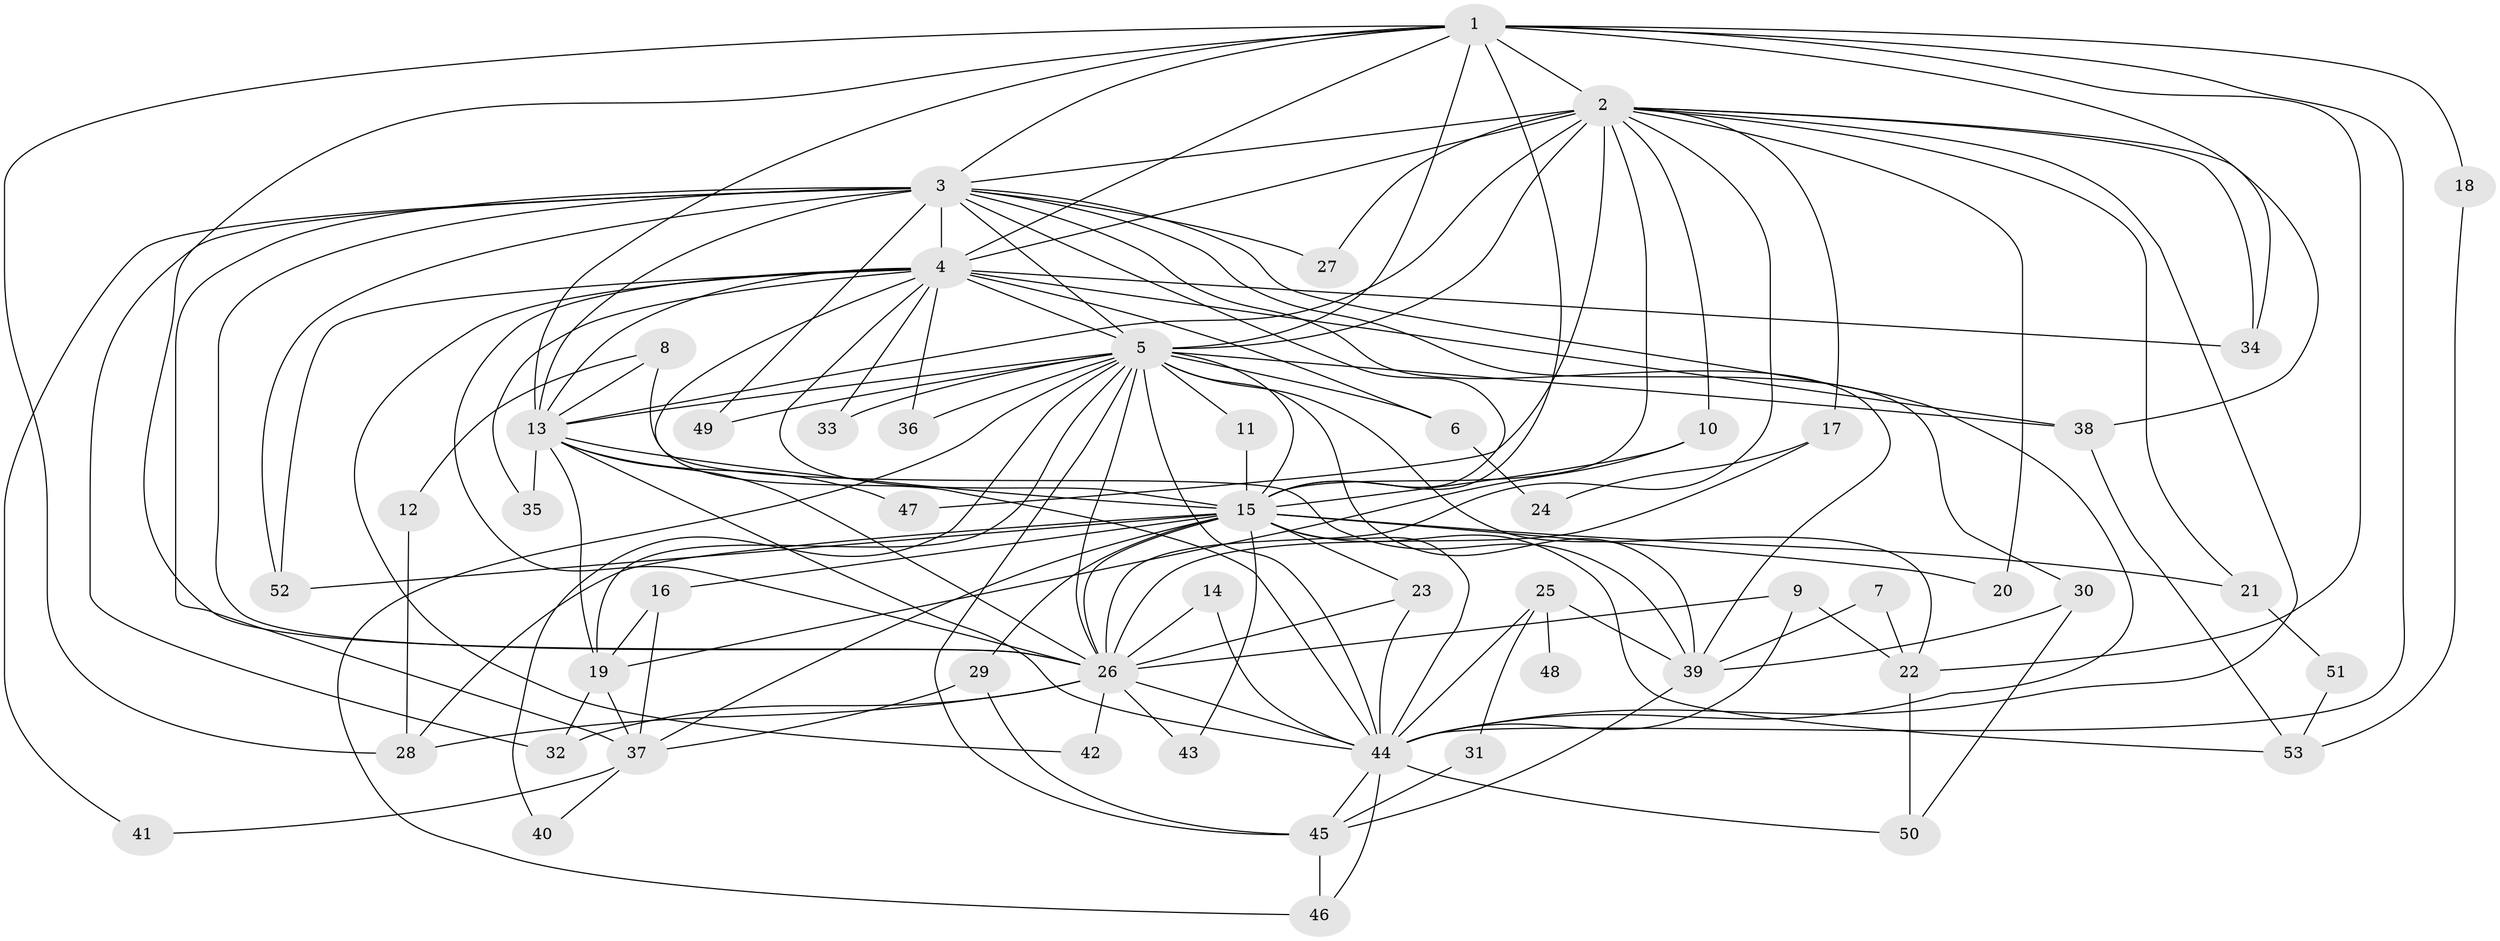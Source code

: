 // original degree distribution, {25: 0.011363636363636364, 12: 0.011363636363636364, 17: 0.011363636363636364, 20: 0.011363636363636364, 18: 0.011363636363636364, 16: 0.011363636363636364, 21: 0.022727272727272728, 24: 0.011363636363636364, 13: 0.011363636363636364, 3: 0.25, 6: 0.022727272727272728, 2: 0.5227272727272727, 4: 0.03409090909090909, 7: 0.022727272727272728, 9: 0.011363636363636364, 5: 0.022727272727272728}
// Generated by graph-tools (version 1.1) at 2025/36/03/04/25 23:36:24]
// undirected, 53 vertices, 137 edges
graph export_dot {
  node [color=gray90,style=filled];
  1;
  2;
  3;
  4;
  5;
  6;
  7;
  8;
  9;
  10;
  11;
  12;
  13;
  14;
  15;
  16;
  17;
  18;
  19;
  20;
  21;
  22;
  23;
  24;
  25;
  26;
  27;
  28;
  29;
  30;
  31;
  32;
  33;
  34;
  35;
  36;
  37;
  38;
  39;
  40;
  41;
  42;
  43;
  44;
  45;
  46;
  47;
  48;
  49;
  50;
  51;
  52;
  53;
  1 -- 2 [weight=2.0];
  1 -- 3 [weight=1.0];
  1 -- 4 [weight=1.0];
  1 -- 5 [weight=1.0];
  1 -- 13 [weight=1.0];
  1 -- 15 [weight=1.0];
  1 -- 18 [weight=1.0];
  1 -- 22 [weight=1.0];
  1 -- 26 [weight=1.0];
  1 -- 28 [weight=1.0];
  1 -- 34 [weight=1.0];
  1 -- 44 [weight=1.0];
  2 -- 3 [weight=2.0];
  2 -- 4 [weight=3.0];
  2 -- 5 [weight=3.0];
  2 -- 10 [weight=1.0];
  2 -- 13 [weight=2.0];
  2 -- 15 [weight=3.0];
  2 -- 17 [weight=1.0];
  2 -- 20 [weight=1.0];
  2 -- 21 [weight=2.0];
  2 -- 26 [weight=3.0];
  2 -- 27 [weight=1.0];
  2 -- 34 [weight=1.0];
  2 -- 38 [weight=1.0];
  2 -- 44 [weight=2.0];
  2 -- 47 [weight=2.0];
  3 -- 4 [weight=1.0];
  3 -- 5 [weight=1.0];
  3 -- 13 [weight=2.0];
  3 -- 15 [weight=1.0];
  3 -- 26 [weight=1.0];
  3 -- 27 [weight=1.0];
  3 -- 30 [weight=1.0];
  3 -- 32 [weight=1.0];
  3 -- 37 [weight=1.0];
  3 -- 39 [weight=1.0];
  3 -- 41 [weight=1.0];
  3 -- 44 [weight=1.0];
  3 -- 49 [weight=2.0];
  3 -- 52 [weight=1.0];
  4 -- 5 [weight=1.0];
  4 -- 6 [weight=1.0];
  4 -- 13 [weight=1.0];
  4 -- 15 [weight=1.0];
  4 -- 26 [weight=1.0];
  4 -- 33 [weight=1.0];
  4 -- 34 [weight=1.0];
  4 -- 35 [weight=1.0];
  4 -- 36 [weight=1.0];
  4 -- 38 [weight=1.0];
  4 -- 42 [weight=1.0];
  4 -- 44 [weight=1.0];
  4 -- 52 [weight=1.0];
  5 -- 6 [weight=1.0];
  5 -- 11 [weight=1.0];
  5 -- 13 [weight=2.0];
  5 -- 15 [weight=1.0];
  5 -- 19 [weight=1.0];
  5 -- 22 [weight=1.0];
  5 -- 26 [weight=1.0];
  5 -- 33 [weight=1.0];
  5 -- 36 [weight=1.0];
  5 -- 38 [weight=1.0];
  5 -- 39 [weight=1.0];
  5 -- 40 [weight=1.0];
  5 -- 44 [weight=1.0];
  5 -- 45 [weight=1.0];
  5 -- 46 [weight=1.0];
  5 -- 49 [weight=1.0];
  6 -- 24 [weight=1.0];
  7 -- 22 [weight=1.0];
  7 -- 39 [weight=1.0];
  8 -- 12 [weight=1.0];
  8 -- 13 [weight=1.0];
  8 -- 39 [weight=1.0];
  9 -- 22 [weight=1.0];
  9 -- 26 [weight=1.0];
  9 -- 44 [weight=1.0];
  10 -- 15 [weight=1.0];
  10 -- 19 [weight=1.0];
  11 -- 15 [weight=1.0];
  12 -- 28 [weight=1.0];
  13 -- 15 [weight=1.0];
  13 -- 19 [weight=1.0];
  13 -- 26 [weight=1.0];
  13 -- 35 [weight=1.0];
  13 -- 44 [weight=1.0];
  13 -- 47 [weight=1.0];
  14 -- 26 [weight=2.0];
  14 -- 44 [weight=1.0];
  15 -- 16 [weight=1.0];
  15 -- 20 [weight=1.0];
  15 -- 21 [weight=1.0];
  15 -- 23 [weight=1.0];
  15 -- 26 [weight=1.0];
  15 -- 28 [weight=1.0];
  15 -- 29 [weight=1.0];
  15 -- 37 [weight=1.0];
  15 -- 43 [weight=1.0];
  15 -- 44 [weight=1.0];
  15 -- 52 [weight=1.0];
  15 -- 53 [weight=2.0];
  16 -- 19 [weight=1.0];
  16 -- 37 [weight=1.0];
  17 -- 24 [weight=1.0];
  17 -- 26 [weight=1.0];
  18 -- 53 [weight=1.0];
  19 -- 32 [weight=1.0];
  19 -- 37 [weight=1.0];
  21 -- 51 [weight=1.0];
  22 -- 50 [weight=1.0];
  23 -- 26 [weight=1.0];
  23 -- 44 [weight=1.0];
  25 -- 31 [weight=1.0];
  25 -- 39 [weight=1.0];
  25 -- 44 [weight=1.0];
  25 -- 48 [weight=1.0];
  26 -- 28 [weight=1.0];
  26 -- 32 [weight=1.0];
  26 -- 42 [weight=1.0];
  26 -- 43 [weight=1.0];
  26 -- 44 [weight=2.0];
  29 -- 37 [weight=1.0];
  29 -- 45 [weight=1.0];
  30 -- 39 [weight=1.0];
  30 -- 50 [weight=1.0];
  31 -- 45 [weight=1.0];
  37 -- 40 [weight=1.0];
  37 -- 41 [weight=1.0];
  38 -- 53 [weight=1.0];
  39 -- 45 [weight=1.0];
  44 -- 45 [weight=1.0];
  44 -- 46 [weight=1.0];
  44 -- 50 [weight=1.0];
  45 -- 46 [weight=1.0];
  51 -- 53 [weight=1.0];
}
